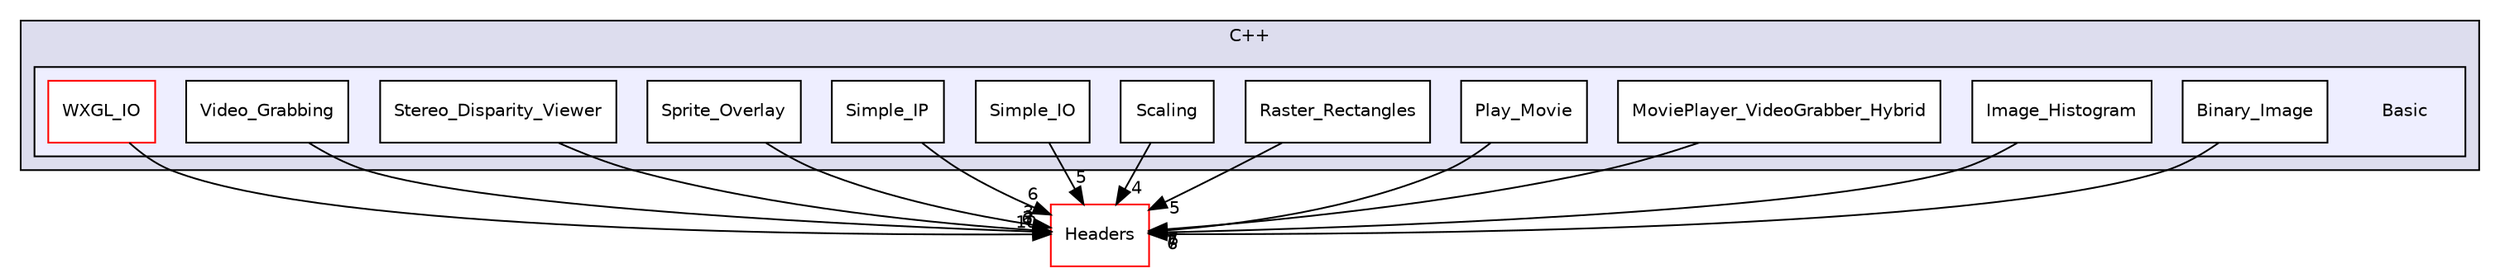 digraph "Basic" {
  compound=true
  node [ fontsize="10", fontname="Helvetica"];
  edge [ labelfontsize="10", labelfontname="Helvetica"];
  subgraph clusterdir_a18362ea1cb878d54e49c72fda0e3b4b {
    graph [ bgcolor="#ddddee", pencolor="black", label="C++" fontname="Helvetica", fontsize="10", URL="dir_a18362ea1cb878d54e49c72fda0e3b4b.html"]
  subgraph clusterdir_fff1b91a0428f70ca6ccff656ee7b826 {
    graph [ bgcolor="#eeeeff", pencolor="black", label="" URL="dir_fff1b91a0428f70ca6ccff656ee7b826.html"];
    dir_fff1b91a0428f70ca6ccff656ee7b826 [shape=plaintext label="Basic"];
    dir_a4bdd6f8f4c08d7e9426eba536903c27 [shape=box label="Binary_Image" color="black" fillcolor="white" style="filled" URL="dir_a4bdd6f8f4c08d7e9426eba536903c27.html"];
    dir_498202d539bdf54616caade4ff97bf7b [shape=box label="Image_Histogram" color="black" fillcolor="white" style="filled" URL="dir_498202d539bdf54616caade4ff97bf7b.html"];
    dir_840046aaaacffdea250dbc48c95f5f55 [shape=box label="MoviePlayer_VideoGrabber_Hybrid" color="black" fillcolor="white" style="filled" URL="dir_840046aaaacffdea250dbc48c95f5f55.html"];
    dir_03066b6859f5bf54514ed62c0579d0c9 [shape=box label="Play_Movie" color="black" fillcolor="white" style="filled" URL="dir_03066b6859f5bf54514ed62c0579d0c9.html"];
    dir_b7483112aa505a2e66a922f191cace10 [shape=box label="Raster_Rectangles" color="black" fillcolor="white" style="filled" URL="dir_b7483112aa505a2e66a922f191cace10.html"];
    dir_03f4d6bedefebaa48c569bf1f181691c [shape=box label="Scaling" color="black" fillcolor="white" style="filled" URL="dir_03f4d6bedefebaa48c569bf1f181691c.html"];
    dir_548a207bdf3150118c1976080e3e43ca [shape=box label="Simple_IO" color="black" fillcolor="white" style="filled" URL="dir_548a207bdf3150118c1976080e3e43ca.html"];
    dir_080a2933cac1a5b43e51ca630568ae23 [shape=box label="Simple_IP" color="black" fillcolor="white" style="filled" URL="dir_080a2933cac1a5b43e51ca630568ae23.html"];
    dir_465bdef9bd6bdebcd00e8740ffe744da [shape=box label="Sprite_Overlay" color="black" fillcolor="white" style="filled" URL="dir_465bdef9bd6bdebcd00e8740ffe744da.html"];
    dir_885852cf8572e94b4423b1be8bb0ab12 [shape=box label="Stereo_Disparity_Viewer" color="black" fillcolor="white" style="filled" URL="dir_885852cf8572e94b4423b1be8bb0ab12.html"];
    dir_f75bdbd7a982d4086c605898d750283d [shape=box label="Video_Grabbing" color="black" fillcolor="white" style="filled" URL="dir_f75bdbd7a982d4086c605898d750283d.html"];
    dir_3a681688817552d1616f0f2cfe1efa09 [shape=box label="WXGL_IO" color="red" fillcolor="white" style="filled" URL="dir_3a681688817552d1616f0f2cfe1efa09.html"];
  }
  }
  dir_3ed09e8ce6640af79318ee4a8db1ede0 [shape=box label="Headers" fillcolor="white" style="filled" color="red" URL="dir_3ed09e8ce6640af79318ee4a8db1ede0.html"];
  dir_498202d539bdf54616caade4ff97bf7b->dir_3ed09e8ce6640af79318ee4a8db1ede0 [headlabel="7", labeldistance=1.5 headhref="dir_000045_000008.html"];
  dir_080a2933cac1a5b43e51ca630568ae23->dir_3ed09e8ce6640af79318ee4a8db1ede0 [headlabel="6", labeldistance=1.5 headhref="dir_000049_000008.html"];
  dir_885852cf8572e94b4423b1be8bb0ab12->dir_3ed09e8ce6640af79318ee4a8db1ede0 [headlabel="3", labeldistance=1.5 headhref="dir_000053_000008.html"];
  dir_b7483112aa505a2e66a922f191cace10->dir_3ed09e8ce6640af79318ee4a8db1ede0 [headlabel="5", labeldistance=1.5 headhref="dir_000063_000008.html"];
  dir_f75bdbd7a982d4086c605898d750283d->dir_3ed09e8ce6640af79318ee4a8db1ede0 [headlabel="6", labeldistance=1.5 headhref="dir_000071_000008.html"];
  dir_03066b6859f5bf54514ed62c0579d0c9->dir_3ed09e8ce6640af79318ee4a8db1ede0 [headlabel="6", labeldistance=1.5 headhref="dir_000061_000008.html"];
  dir_548a207bdf3150118c1976080e3e43ca->dir_3ed09e8ce6640af79318ee4a8db1ede0 [headlabel="5", labeldistance=1.5 headhref="dir_000046_000008.html"];
  dir_465bdef9bd6bdebcd00e8740ffe744da->dir_3ed09e8ce6640af79318ee4a8db1ede0 [headlabel="3", labeldistance=1.5 headhref="dir_000065_000008.html"];
  dir_3a681688817552d1616f0f2cfe1efa09->dir_3ed09e8ce6640af79318ee4a8db1ede0 [headlabel="10", labeldistance=1.5 headhref="dir_000074_000008.html"];
  dir_a4bdd6f8f4c08d7e9426eba536903c27->dir_3ed09e8ce6640af79318ee4a8db1ede0 [headlabel="6", labeldistance=1.5 headhref="dir_000020_000008.html"];
  dir_03f4d6bedefebaa48c569bf1f181691c->dir_3ed09e8ce6640af79318ee4a8db1ede0 [headlabel="4", labeldistance=1.5 headhref="dir_000052_000008.html"];
  dir_840046aaaacffdea250dbc48c95f5f55->dir_3ed09e8ce6640af79318ee4a8db1ede0 [headlabel="7", labeldistance=1.5 headhref="dir_000051_000008.html"];
}
